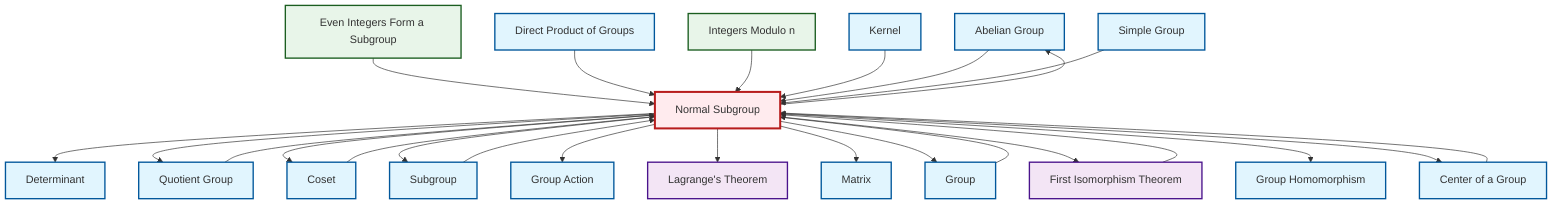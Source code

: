 graph TD
    classDef definition fill:#e1f5fe,stroke:#01579b,stroke-width:2px
    classDef theorem fill:#f3e5f5,stroke:#4a148c,stroke-width:2px
    classDef axiom fill:#fff3e0,stroke:#e65100,stroke-width:2px
    classDef example fill:#e8f5e9,stroke:#1b5e20,stroke-width:2px
    classDef current fill:#ffebee,stroke:#b71c1c,stroke-width:3px
    def-abelian-group["Abelian Group"]:::definition
    def-direct-product["Direct Product of Groups"]:::definition
    def-homomorphism["Group Homomorphism"]:::definition
    def-group["Group"]:::definition
    def-normal-subgroup["Normal Subgroup"]:::definition
    def-subgroup["Subgroup"]:::definition
    ex-quotient-integers-mod-n["Integers Modulo n"]:::example
    def-kernel["Kernel"]:::definition
    def-determinant["Determinant"]:::definition
    def-group-action["Group Action"]:::definition
    def-matrix["Matrix"]:::definition
    thm-lagrange["Lagrange's Theorem"]:::theorem
    thm-first-isomorphism["First Isomorphism Theorem"]:::theorem
    def-simple-group["Simple Group"]:::definition
    def-center-of-group["Center of a Group"]:::definition
    def-coset["Coset"]:::definition
    def-quotient-group["Quotient Group"]:::definition
    ex-even-integers-subgroup["Even Integers Form a Subgroup"]:::example
    ex-even-integers-subgroup --> def-normal-subgroup
    def-normal-subgroup --> def-determinant
    def-normal-subgroup --> def-quotient-group
    def-normal-subgroup --> def-coset
    def-coset --> def-normal-subgroup
    def-direct-product --> def-normal-subgroup
    thm-first-isomorphism --> def-normal-subgroup
    def-normal-subgroup --> def-subgroup
    def-group --> def-normal-subgroup
    def-normal-subgroup --> def-group-action
    def-normal-subgroup --> thm-lagrange
    def-subgroup --> def-normal-subgroup
    def-normal-subgroup --> def-abelian-group
    ex-quotient-integers-mod-n --> def-normal-subgroup
    def-normal-subgroup --> def-matrix
    def-normal-subgroup --> def-group
    def-normal-subgroup --> thm-first-isomorphism
    def-kernel --> def-normal-subgroup
    def-abelian-group --> def-normal-subgroup
    def-normal-subgroup --> def-homomorphism
    def-quotient-group --> def-normal-subgroup
    def-normal-subgroup --> def-center-of-group
    def-simple-group --> def-normal-subgroup
    def-center-of-group --> def-normal-subgroup
    class def-normal-subgroup current